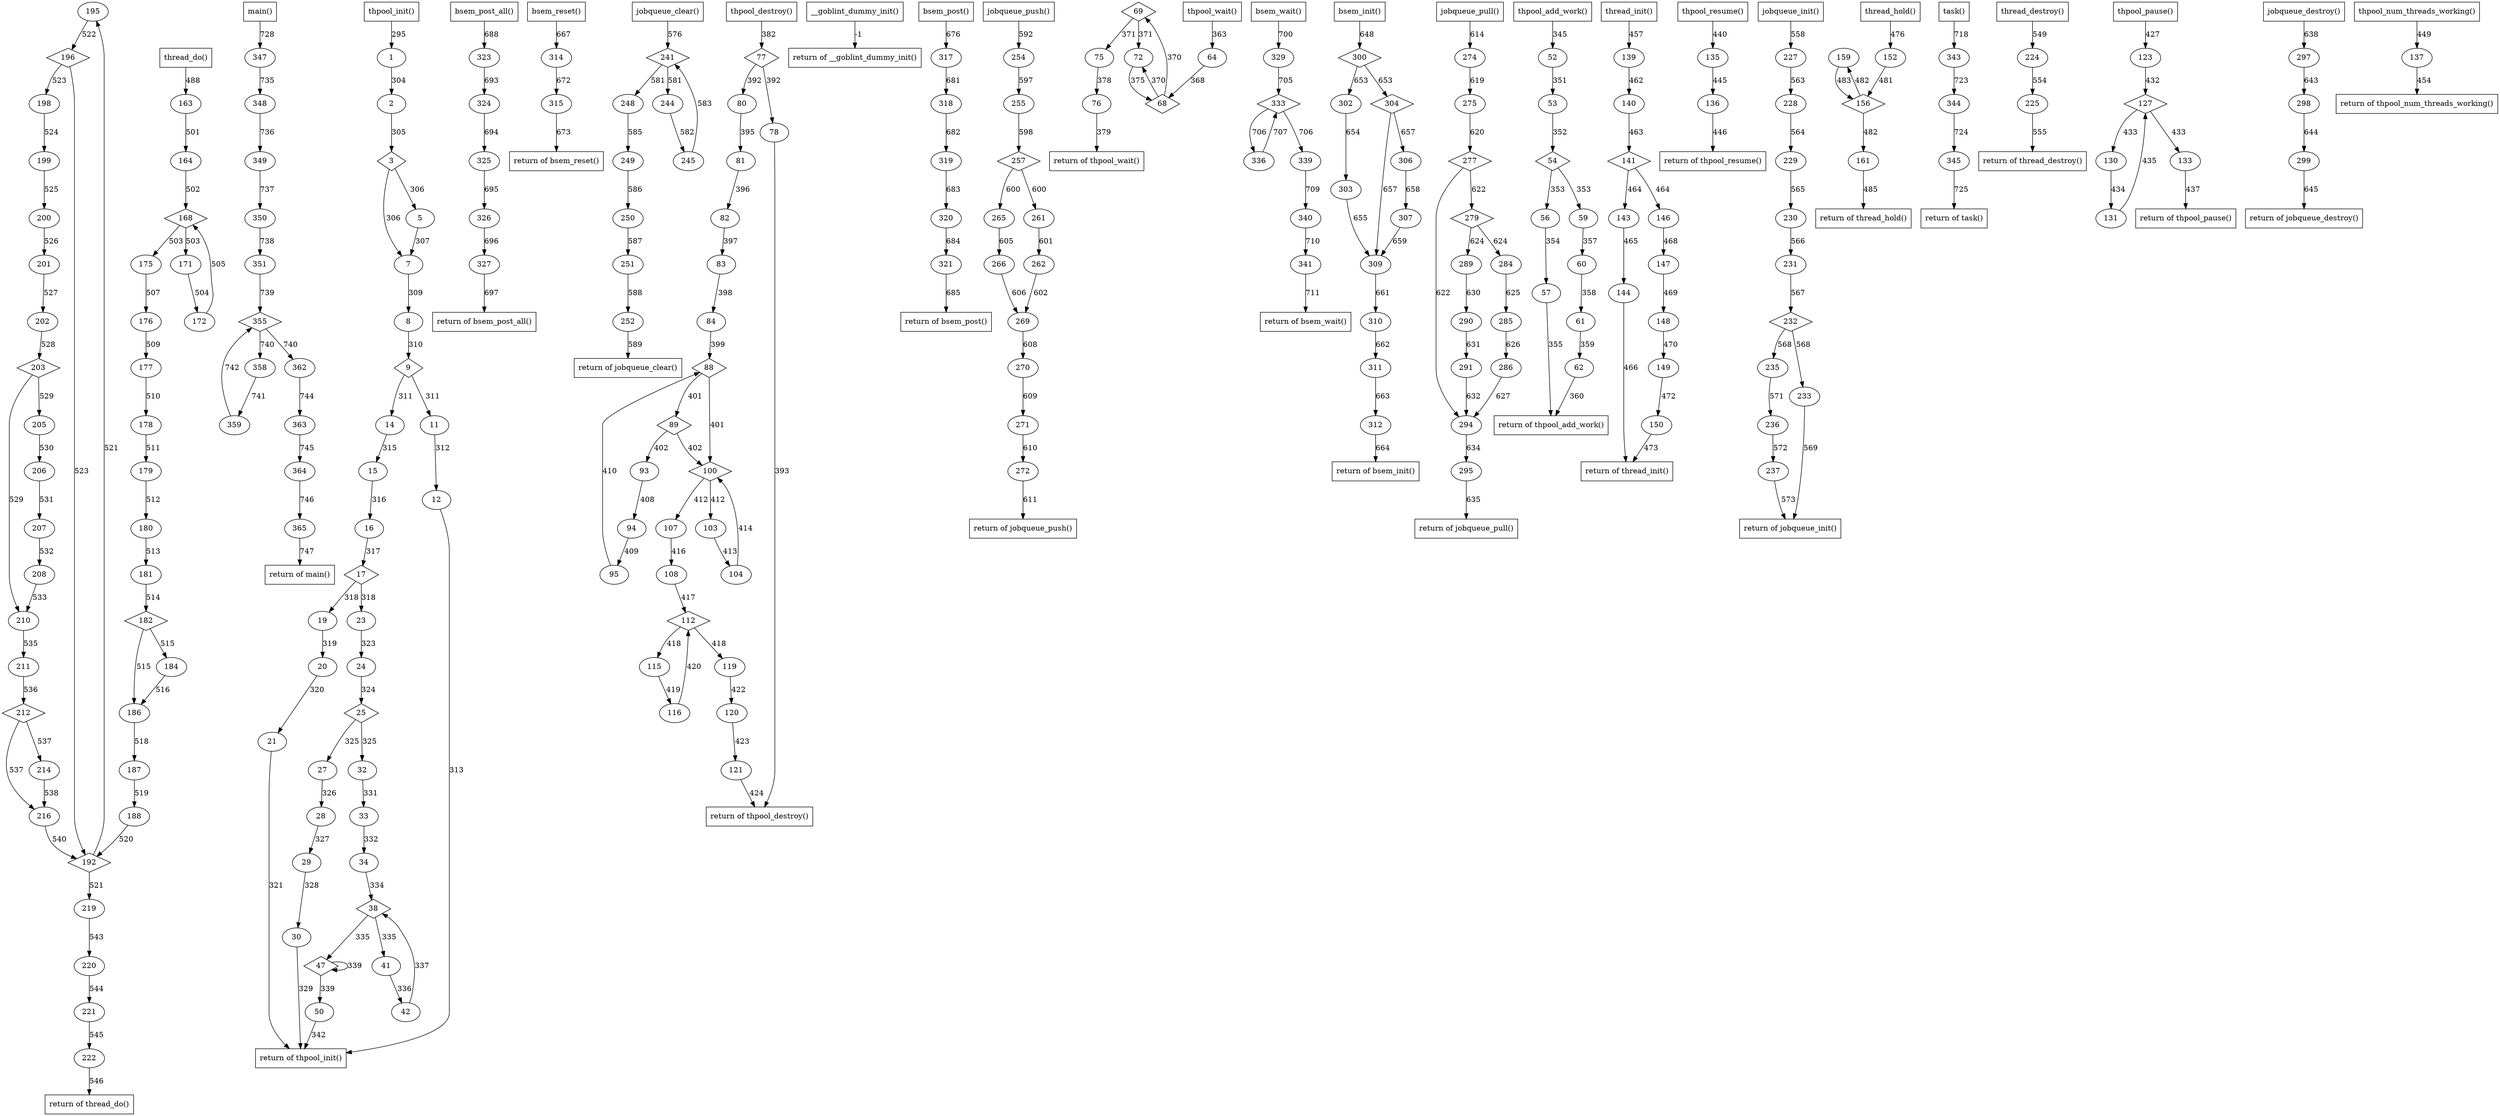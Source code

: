digraph cfg {
	node [];
	195 -> 196 [label = "522"] ;
	350 -> 351 [label = "738"] ;
	17 -> 23 [label = "318"] ;
	324 -> 325 [label = "694"] ;
	314 -> 315 [label = "672"] ;
	250 -> 251 [label = "587"] ;
	112 -> 119 [label = "418"] ;
	7 -> 8 [label = "309"] ;
	28 -> 29 [label = "327"] ;
	fun3 -> ret3 [label = "-1"] ;
	100 -> 103 [label = "412"] ;
	319 -> 320 [label = "683"] ;
	257 -> 265 [label = "600"] ;
	69 -> 75 [label = "371"] ;
	333 -> 336 [label = "706"] ;
	168 -> 171 [label = "503"] ;
	50 -> ret412 [label = "342"] ;
	30 -> ret412 [label = "329"] ;
	21 -> ret412 [label = "321"] ;
	12 -> ret412 [label = "313"] ;
	302 -> 303 [label = "654"] ;
	207 -> 208 [label = "532"] ;
	9 -> 14 [label = "311"] ;
	fun488 -> 329 [label = "700"] ;
	186 -> 187 [label = "518"] ;
	359 -> 355 [label = "742"] ;
	351 -> 355 [label = "739"] ;
	336 -> 333 [label = "707"] ;
	329 -> 333 [label = "705"] ;
	69 -> 72 [label = "371"] ;
	68 -> 72 [label = "370"] ;
	362 -> 363 [label = "744"] ;
	38 -> 41 [label = "335"] ;
	241 -> 248 [label = "581"] ;
	119 -> 120 [label = "422"] ;
	291 -> 294 [label = "632"] ;
	286 -> 294 [label = "627"] ;
	277 -> 294 [label = "622"] ;
	249 -> 250 [label = "586"] ;
	257 -> 261 [label = "600"] ;
	fun468 -> 274 [label = "614"] ;
	208 -> 210 [label = "533"] ;
	203 -> 210 [label = "529"] ;
	82 -> 83 [label = "397"] ;
	200 -> 201 [label = "526"] ;
	23 -> 24 [label = "323"] ;
	244 -> 245 [label = "582"] ;
	198 -> 199 [label = "524"] ;
	216 -> 192 [label = "540"] ;
	196 -> 192 [label = "523"] ;
	188 -> 192 [label = "520"] ;
	53 -> 54 [label = "352"] ;
	100 -> 107 [label = "412"] ;
	25 -> 27 [label = "325"] ;
	205 -> 206 [label = "530"] ;
	290 -> 291 [label = "631"] ;
	139 -> 140 [label = "462"] ;
	115 -> 116 [label = "419"] ;
	61 -> 62 [label = "359"] ;
	363 -> 364 [label = "745"] ;
	206 -> 207 [label = "531"] ;
	168 -> 175 [label = "503"] ;
	fun430 -> 135 [label = "440"] ;
	120 -> 121 [label = "423"] ;
	fun608 -> 347 [label = "728"] ;
	fun457 -> 227 [label = "558"] ;
	348 -> 349 [label = "736"] ;
	294 -> 295 [label = "634"] ;
	317 -> 318 [label = "681"] ;
	88 -> 89 [label = "401"] ;
	228 -> 229 [label = "564"] ;
	8 -> 9 [label = "310"] ;
	77 -> 80 [label = "392"] ;
	75 -> 76 [label = "378"] ;
	300 -> 304 [label = "653"] ;
	211 -> 212 [label = "536"] ;
	136 -> ret430 [label = "446"] ;
	178 -> 179 [label = "511"] ;
	289 -> 290 [label = "630"] ;
	277 -> 279 [label = "622"] ;
	192 -> 195 [label = "521"] ;
	175 -> 176 [label = "507"] ;
	159 -> 156 [label = "483"] ;
	152 -> 156 [label = "481"] ;
	327 -> ret485 [label = "697"] ;
	261 -> 262 [label = "601"] ;
	255 -> 257 [label = "598"] ;
	320 -> 321 [label = "684"] ;
	202 -> 203 [label = "528"] ;
	fun465 -> 254 [label = "592"] ;
	148 -> 149 [label = "470"] ;
	176 -> 177 [label = "509"] ;
	62 -> ret421 [label = "360"] ;
	57 -> ret421 [label = "355"] ;
	47 -> 47 [label = "339"] ;
	38 -> 47 [label = "335"] ;
	364 -> 365 [label = "746"] ;
	54 -> 56 [label = "353"] ;
	235 -> 236 [label = "571"] ;
	41 -> 42 [label = "336"] ;
	196 -> 198 [label = "523"] ;
	fun476 -> 300 [label = "648"] ;
	312 -> ret476 [label = "664"] ;
	241 -> 244 [label = "581"] ;
	254 -> 255 [label = "597"] ;
	fun604 -> 343 [label = "718"] ;
	104 -> 100 [label = "414"] ;
	89 -> 100 [label = "402"] ;
	88 -> 100 [label = "401"] ;
	24 -> 25 [label = "324"] ;
	20 -> 21 [label = "320"] ;
	171 -> 172 [label = "504"] ;
	42 -> 38 [label = "337"] ;
	34 -> 38 [label = "334"] ;
	192 -> 219 [label = "521"] ;
	5 -> 7 [label = "307"] ;
	3 -> 7 [label = "306"] ;
	333 -> 339 [label = "706"] ;
	149 -> 150 [label = "472"] ;
	112 -> 115 [label = "418"] ;
	300 -> 302 [label = "653"] ;
	14 -> 15 [label = "315"] ;
	245 -> 241 [label = "583"] ;
	fun460 -> 241 [label = "576"] ;
	163 -> 164 [label = "501"] ;
	16 -> 17 [label = "317"] ;
	237 -> ret457 [label = "573"] ;
	233 -> ret457 [label = "569"] ;
	121 -> ret433 [label = "424"] ;
	78 -> ret433 [label = "393"] ;
	358 -> 359 [label = "741"] ;
	fun412 -> 1 [label = "295"] ;
	251 -> 252 [label = "588"] ;
	fun454 -> 224 [label = "549"] ;
	fun427 -> 123 [label = "427"] ;
	187 -> 188 [label = "519"] ;
	161 -> ret451 [label = "485"] ;
	307 -> 309 [label = "659"] ;
	304 -> 309 [label = "657"] ;
	303 -> 309 [label = "655"] ;
	fun448 -> 163 [label = "488"] ;
	127 -> 130 [label = "433"] ;
	29 -> 30 [label = "328"] ;
	177 -> 178 [label = "510"] ;
	19 -> 20 [label = "319"] ;
	135 -> 136 [label = "445"] ;
	224 -> 225 [label = "554"] ;
	60 -> 61 [label = "358"] ;
	225 -> ret454 [label = "555"] ;
	143 -> 144 [label = "465"] ;
	182 -> 184 [label = "515"] ;
	230 -> 231 [label = "566"] ;
	89 -> 93 [label = "402"] ;
	343 -> 344 [label = "723"] ;
	340 -> 341 [label = "710"] ;
	fun471 -> 297 [label = "638"] ;
	77 -> 78 [label = "392"] ;
	355 -> 362 [label = "740"] ;
	27 -> 28 [label = "326"] ;
	279 -> 289 [label = "624"] ;
	181 -> 182 [label = "514"] ;
	fun445 -> 139 [label = "457"] ;
	339 -> 340 [label = "709"] ;
	309 -> 310 [label = "661"] ;
	265 -> 266 [label = "605"] ;
	306 -> 307 [label = "658"] ;
	285 -> 286 [label = "626"] ;
	304 -> 306 [label = "657"] ;
	221 -> 222 [label = "545"] ;
	59 -> 60 [label = "357"] ;
	47 -> 50 [label = "339"] ;
	17 -> 19 [label = "318"] ;
	fun433 -> 77 [label = "382"] ;
	141 -> 143 [label = "464"] ;
	133 -> ret427 [label = "437"] ;
	156 -> 161 [label = "482"] ;
	318 -> 319 [label = "682"] ;
	297 -> 298 [label = "643"] ;
	3 -> 5 [label = "306"] ;
	269 -> 270 [label = "608"] ;
	232 -> 233 [label = "568"] ;
	93 -> 94 [label = "408"] ;
	295 -> ret468 [label = "635"] ;
	103 -> 104 [label = "413"] ;
	344 -> 345 [label = "724"] ;
	130 -> 131 [label = "434"] ;
	fun482 -> 317 [label = "676"] ;
	1 -> 2 [label = "304"] ;
	fun424 -> 64 [label = "363"] ;
	222 -> ret448 [label = "546"] ;
	80 -> 81 [label = "395"] ;
	127 -> 133 [label = "433"] ;
	184 -> 186 [label = "516"] ;
	182 -> 186 [label = "515"] ;
	156 -> 159 [label = "482"] ;
	231 -> 232 [label = "567"] ;
	214 -> 216 [label = "538"] ;
	212 -> 216 [label = "537"] ;
	fun485 -> 323 [label = "688"] ;
	fun421 -> 52 [label = "345"] ;
	fun479 -> 314 [label = "667"] ;
	227 -> 228 [label = "563"] ;
	248 -> 249 [label = "585"] ;
	9 -> 11 [label = "311"] ;
	341 -> ret488 [label = "711"] ;
	325 -> 326 [label = "695"] ;
	210 -> 211 [label = "535"] ;
	311 -> 312 [label = "663"] ;
	252 -> ret460 [label = "589"] ;
	355 -> 358 [label = "740"] ;
	310 -> 311 [label = "662"] ;
	52 -> 53 [label = "351"] ;
	284 -> 285 [label = "625"] ;
	11 -> 12 [label = "312"] ;
	326 -> 327 [label = "696"] ;
	266 -> 269 [label = "606"] ;
	262 -> 269 [label = "602"] ;
	146 -> 147 [label = "468"] ;
	323 -> 324 [label = "693"] ;
	fun436 -> 137 [label = "449"] ;
	32 -> 33 [label = "331"] ;
	220 -> 221 [label = "544"] ;
	275 -> 277 [label = "620"] ;
	365 -> ret608 [label = "747"] ;
	279 -> 284 [label = "624"] ;
	199 -> 200 [label = "525"] ;
	219 -> 220 [label = "543"] ;
	107 -> 108 [label = "416"] ;
	2 -> 3 [label = "305"] ;
	272 -> ret465 [label = "611"] ;
	232 -> 235 [label = "568"] ;
	72 -> 68 [label = "375"] ;
	64 -> 68 [label = "368"] ;
	54 -> 59 [label = "353"] ;
	116 -> 112 [label = "420"] ;
	108 -> 112 [label = "417"] ;
	345 -> ret604 [label = "725"] ;
	298 -> 299 [label = "644"] ;
	236 -> 237 [label = "572"] ;
	321 -> ret482 [label = "685"] ;
	201 -> 202 [label = "527"] ;
	147 -> 148 [label = "469"] ;
	33 -> 34 [label = "332"] ;
	68 -> 69 [label = "370"] ;
	299 -> ret471 [label = "645"] ;
	131 -> 127 [label = "435"] ;
	123 -> 127 [label = "432"] ;
	15 -> 16 [label = "316"] ;
	137 -> ret436 [label = "454"] ;
	150 -> ret445 [label = "473"] ;
	144 -> ret445 [label = "466"] ;
	83 -> 84 [label = "398"] ;
	271 -> 272 [label = "610"] ;
	141 -> 146 [label = "464"] ;
	56 -> 57 [label = "354"] ;
	172 -> 168 [label = "505"] ;
	164 -> 168 [label = "502"] ;
	349 -> 350 [label = "737"] ;
	140 -> 141 [label = "463"] ;
	203 -> 205 [label = "529"] ;
	fun451 -> 152 [label = "476"] ;
	25 -> 32 [label = "325"] ;
	274 -> 275 [label = "619"] ;
	212 -> 214 [label = "537"] ;
	95 -> 88 [label = "410"] ;
	84 -> 88 [label = "399"] ;
	76 -> ret424 [label = "379"] ;
	179 -> 180 [label = "512"] ;
	270 -> 271 [label = "609"] ;
	180 -> 181 [label = "513"] ;
	347 -> 348 [label = "735"] ;
	81 -> 82 [label = "396"] ;
	315 -> ret479 [label = "673"] ;
	94 -> 95 [label = "409"] ;
	229 -> 230 [label = "565"] ;
	fun468 [label="jobqueue_pull()",shape=box];
	196 [shape=diamond];
	23 [];
	351 [];
	8 [];
	119 [];
	251 [];
	315 [];
	325 [];
	ret3 [label="return of __goblint_dummy_init()",shape=box];
	29 [];
	103 [];
	320 [];
	75 [];
	265 [];
	171 [];
	336 [];
	ret412 [label="return of thpool_init()",shape=box];
	14 [];
	208 [];
	303 [];
	329 [];
	187 [];
	355 [shape=diamond];
	333 [shape=diamond];
	72 [];
	fun460 [label="jobqueue_clear()",shape=box];
	41 [];
	363 [];
	120 [];
	248 [];
	294 [];
	250 [];
	261 [];
	83 [];
	210 [];
	274 [];
	201 [];
	fun471 [label="jobqueue_destroy()",shape=box];
	24 [];
	199 [];
	245 [];
	54 [shape=diamond];
	192 [shape=diamond];
	27 [];
	107 [];
	206 [];
	62 [];
	116 [];
	140 [];
	291 [];
	175 [];
	364 [];
	207 [];
	121 [];
	135 [];
	fun421 [label="thpool_add_work()",shape=box];
	347 [];
	fun465 [label="jobqueue_push()",shape=box];
	227 [];
	349 [];
	fun476 [label="bsem_init()",shape=box];
	295 [];
	318 [];
	fun454 [label="thread_destroy()",shape=box];
	89 [shape=diamond];
	229 [];
	9 [shape=diamond];
	76 [];
	80 [];
	ret430 [label="return of thpool_resume()",shape=box];
	212 [shape=diamond];
	304 [shape=diamond];
	179 [];
	290 [];
	156 [shape=diamond];
	176 [];
	279 [shape=diamond];
	195 [];
	ret485 [label="return of bsem_post_all()",shape=box];
	262 [];
	257 [shape=diamond];
	321 [];
	203 [shape=diamond];
	254 [];
	149 [];
	177 [];
	47 [shape=diamond];
	ret421 [label="return of thpool_add_work()",shape=box];
	56 [];
	365 [];
	42 [];
	236 [];
	fun608 [label="main()",shape=box];
	198 [];
	300 [shape=diamond];
	ret476 [label="return of bsem_init()",shape=box];
	244 [];
	255 [];
	343 [];
	100 [shape=diamond];
	fun482 [label="bsem_post()",shape=box];
	25 [shape=diamond];
	21 [];
	172 [];
	38 [shape=diamond];
	fun451 [label="thread_hold()",shape=box];
	219 [];
	7 [];
	150 [];
	339 [];
	115 [];
	15 [];
	302 [];
	164 [];
	241 [shape=diamond];
	17 [shape=diamond];
	ret457 [label="return of jobqueue_init()",shape=box];
	ret433 [label="return of thpool_destroy()",shape=box];
	1 [];
	359 [];
	252 [];
	123 [];
	224 [];
	188 [];
	fun430 [label="thpool_resume()",shape=box];
	fun457 [label="jobqueue_init()",shape=box];
	ret451 [label="return of thread_hold()",shape=box];
	130 [];
	309 [];
	163 [];
	30 [];
	20 [];
	178 [];
	136 [];
	225 [];
	61 [];
	144 [];
	ret454 [label="return of thread_destroy()",shape=box];
	184 [];
	93 [];
	231 [];
	fun436 [label="thpool_num_threads_working()",shape=box];
	297 [];
	341 [];
	344 [];
	78 [];
	362 [];
	28 [];
	182 [shape=diamond];
	289 [];
	139 [];
	310 [];
	340 [];
	266 [];
	307 [];
	fun604 [label="task()",shape=box];
	286 [];
	222 [];
	306 [];
	60 [];
	50 [];
	19 [];
	77 [shape=diamond];
	fun445 [label="thread_init()",shape=box];
	ret427 [label="return of thpool_pause()",shape=box];
	143 [];
	161 [];
	298 [];
	5 [];
	319 [];
	94 [];
	270 [];
	233 [];
	ret468 [label="return of jobqueue_pull()",shape=box];
	104 [];
	131 [];
	345 [];
	2 [];
	317 [];
	64 [];
	ret448 [label="return of thread_do()",shape=box];
	81 [];
	133 [];
	fun427 [label="thpool_pause()",shape=box];
	159 [];
	186 [];
	fun424 [label="thpool_wait()",shape=box];
	232 [shape=diamond];
	216 [];
	52 [];
	323 [];
	314 [];
	228 [];
	11 [];
	249 [];
	326 [];
	ret488 [label="return of bsem_wait()",shape=box];
	fun485 [label="bsem_post_all()",shape=box];
	211 [];
	312 [];
	ret460 [label="return of jobqueue_clear()",shape=box];
	358 [];
	311 [];
	53 [];
	285 [];
	12 [];
	327 [];
	147 [];
	269 [];
	fun448 [label="thread_do()",shape=box];
	324 [];
	33 [];
	137 [];
	221 [];
	277 [shape=diamond];
	ret608 [label="return of main()",shape=box];
	284 [];
	200 [];
	220 [];
	fun433 [label="thpool_destroy()",shape=box];
	108 [];
	3 [shape=diamond];
	fun488 [label="bsem_wait()",shape=box];
	fun412 [label="thpool_init()",shape=box];
	ret465 [label="return of jobqueue_push()",shape=box];
	59 [];
	235 [];
	68 [shape=diamond];
	112 [shape=diamond];
	299 [];
	ret604 [label="return of task()",shape=box];
	237 [];
	ret482 [label="return of bsem_post()",shape=box];
	148 [];
	202 [];
	34 [];
	69 [shape=diamond];
	ret471 [label="return of jobqueue_destroy()",shape=box];
	127 [shape=diamond];
	16 [];
	fun479 [label="bsem_reset()",shape=box];
	ret436 [label="return of thpool_num_threads_working()",shape=box];
	84 [];
	ret445 [label="return of thread_init()",shape=box];
	fun3 [label="__goblint_dummy_init()",shape=box];
	272 [];
	146 [];
	57 [];
	168 [shape=diamond];
	141 [shape=diamond];
	350 [];
	152 [];
	205 [];
	32 [];
	275 [];
	214 [];
	ret424 [label="return of thpool_wait()",shape=box];
	88 [shape=diamond];
	180 [];
	271 [];
	181 [];
	348 [];
	82 [];
	ret479 [label="return of bsem_reset()",shape=box];
	95 [];
	230 [];
}
